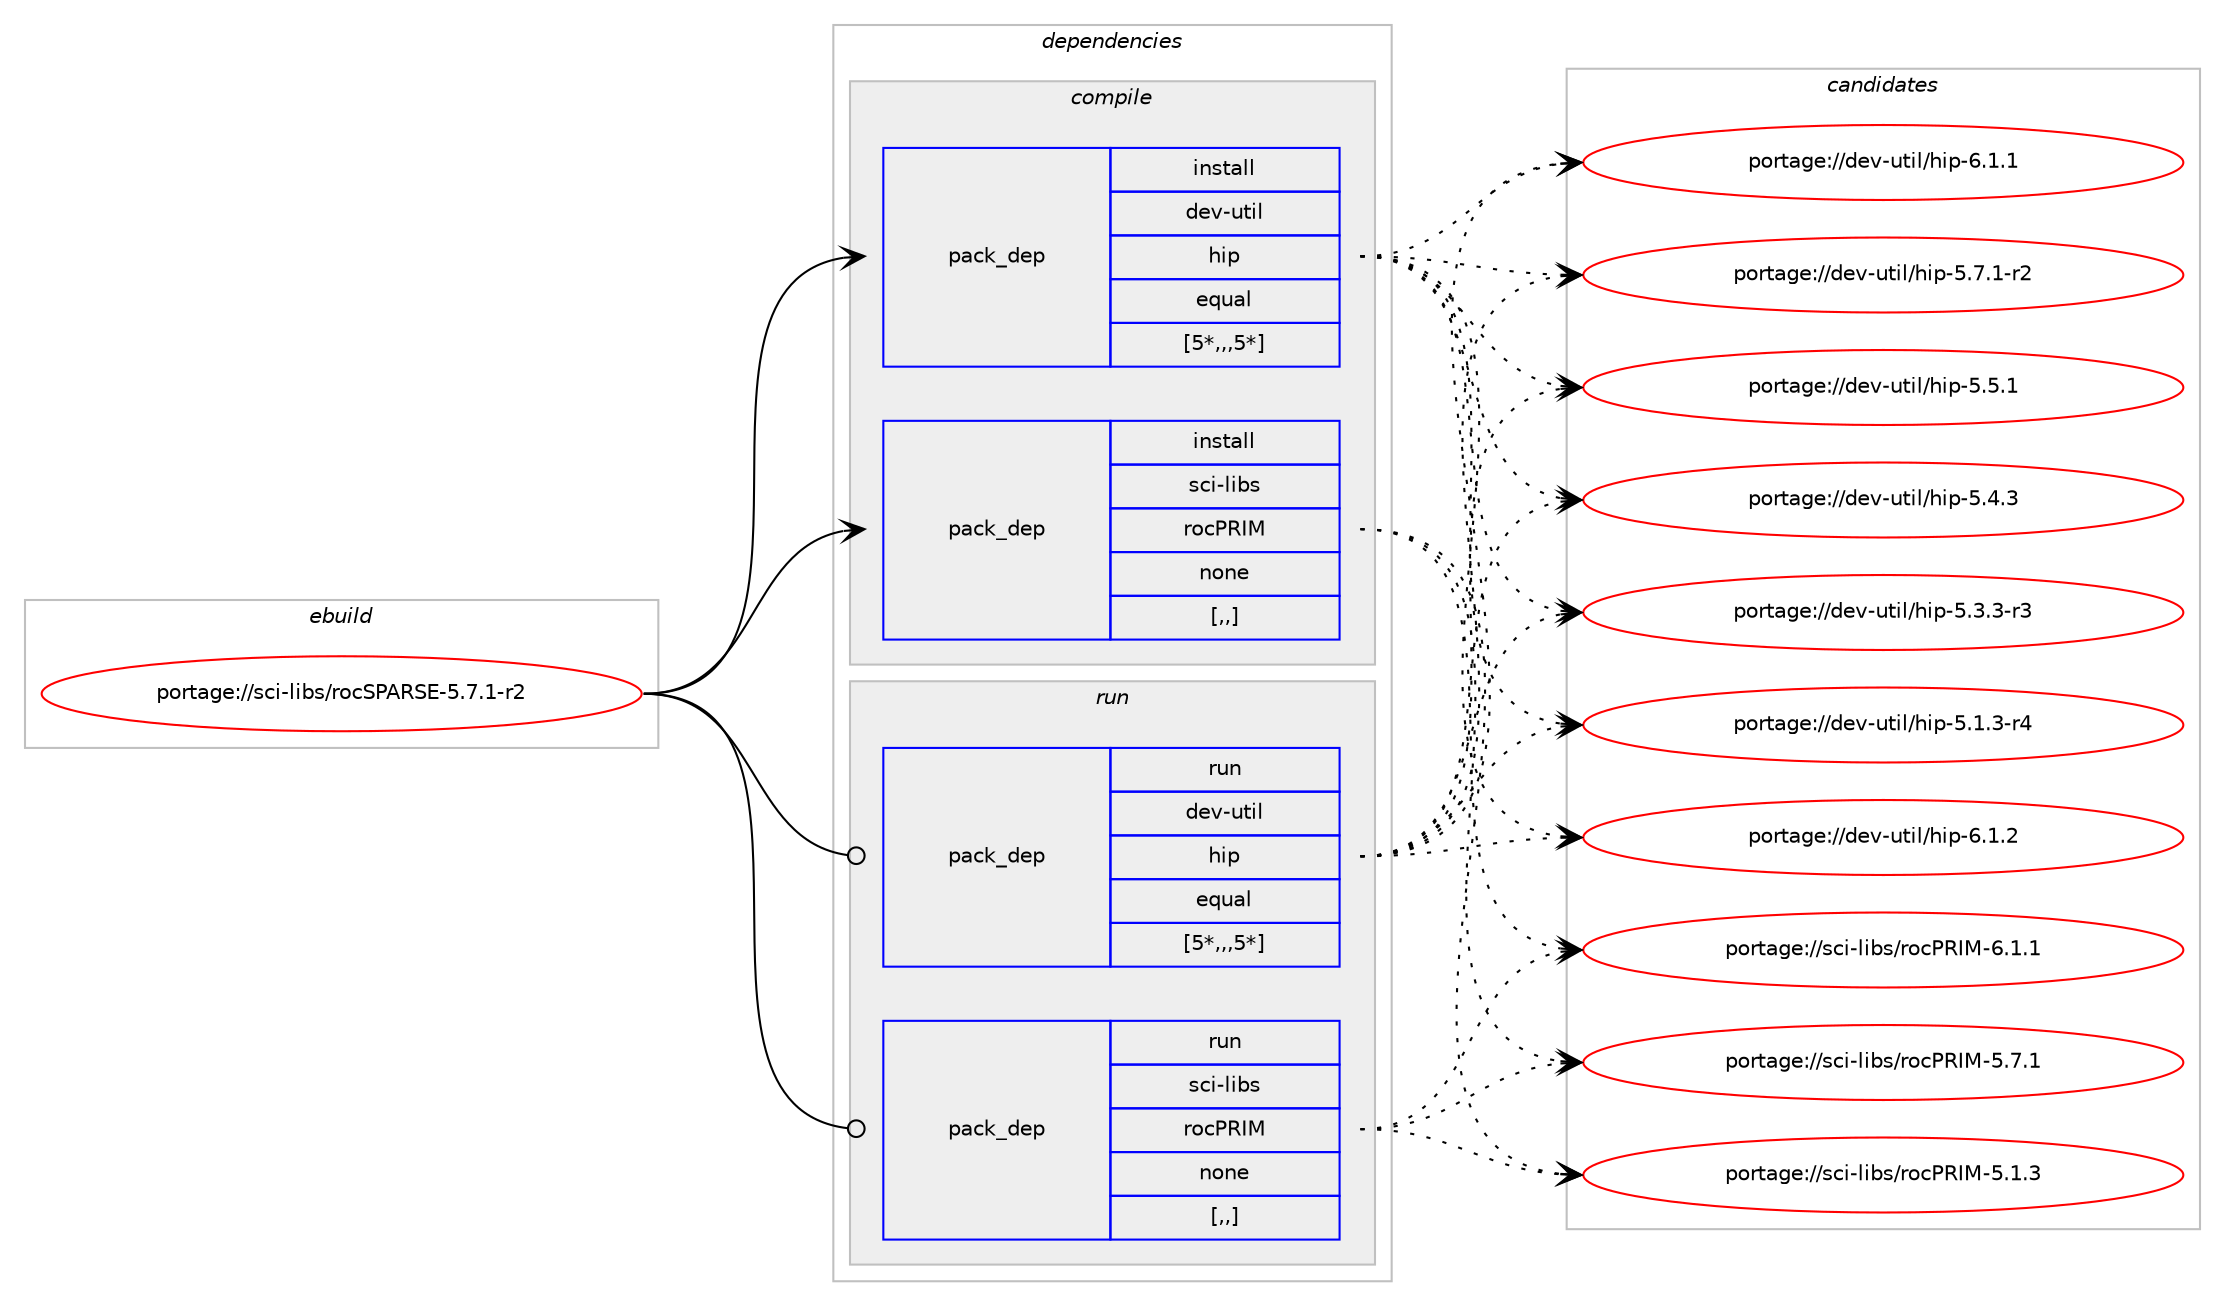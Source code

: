 digraph prolog {

# *************
# Graph options
# *************

newrank=true;
concentrate=true;
compound=true;
graph [rankdir=LR,fontname=Helvetica,fontsize=10,ranksep=1.5];#, ranksep=2.5, nodesep=0.2];
edge  [arrowhead=vee];
node  [fontname=Helvetica,fontsize=10];

# **********
# The ebuild
# **********

subgraph cluster_leftcol {
color=gray;
label=<<i>ebuild</i>>;
id [label="portage://sci-libs/rocSPARSE-5.7.1-r2", color=red, width=4, href="../sci-libs/rocSPARSE-5.7.1-r2.svg"];
}

# ****************
# The dependencies
# ****************

subgraph cluster_midcol {
color=gray;
label=<<i>dependencies</i>>;
subgraph cluster_compile {
fillcolor="#eeeeee";
style=filled;
label=<<i>compile</i>>;
subgraph pack295448 {
dependency405821 [label=<<TABLE BORDER="0" CELLBORDER="1" CELLSPACING="0" CELLPADDING="4" WIDTH="220"><TR><TD ROWSPAN="6" CELLPADDING="30">pack_dep</TD></TR><TR><TD WIDTH="110">install</TD></TR><TR><TD>dev-util</TD></TR><TR><TD>hip</TD></TR><TR><TD>equal</TD></TR><TR><TD>[5*,,,5*]</TD></TR></TABLE>>, shape=none, color=blue];
}
id:e -> dependency405821:w [weight=20,style="solid",arrowhead="vee"];
subgraph pack295449 {
dependency405822 [label=<<TABLE BORDER="0" CELLBORDER="1" CELLSPACING="0" CELLPADDING="4" WIDTH="220"><TR><TD ROWSPAN="6" CELLPADDING="30">pack_dep</TD></TR><TR><TD WIDTH="110">install</TD></TR><TR><TD>sci-libs</TD></TR><TR><TD>rocPRIM</TD></TR><TR><TD>none</TD></TR><TR><TD>[,,]</TD></TR></TABLE>>, shape=none, color=blue];
}
id:e -> dependency405822:w [weight=20,style="solid",arrowhead="vee"];
}
subgraph cluster_compileandrun {
fillcolor="#eeeeee";
style=filled;
label=<<i>compile and run</i>>;
}
subgraph cluster_run {
fillcolor="#eeeeee";
style=filled;
label=<<i>run</i>>;
subgraph pack295450 {
dependency405823 [label=<<TABLE BORDER="0" CELLBORDER="1" CELLSPACING="0" CELLPADDING="4" WIDTH="220"><TR><TD ROWSPAN="6" CELLPADDING="30">pack_dep</TD></TR><TR><TD WIDTH="110">run</TD></TR><TR><TD>dev-util</TD></TR><TR><TD>hip</TD></TR><TR><TD>equal</TD></TR><TR><TD>[5*,,,5*]</TD></TR></TABLE>>, shape=none, color=blue];
}
id:e -> dependency405823:w [weight=20,style="solid",arrowhead="odot"];
subgraph pack295451 {
dependency405824 [label=<<TABLE BORDER="0" CELLBORDER="1" CELLSPACING="0" CELLPADDING="4" WIDTH="220"><TR><TD ROWSPAN="6" CELLPADDING="30">pack_dep</TD></TR><TR><TD WIDTH="110">run</TD></TR><TR><TD>sci-libs</TD></TR><TR><TD>rocPRIM</TD></TR><TR><TD>none</TD></TR><TR><TD>[,,]</TD></TR></TABLE>>, shape=none, color=blue];
}
id:e -> dependency405824:w [weight=20,style="solid",arrowhead="odot"];
}
}

# **************
# The candidates
# **************

subgraph cluster_choices {
rank=same;
color=gray;
label=<<i>candidates</i>>;

subgraph choice295448 {
color=black;
nodesep=1;
choice1001011184511711610510847104105112455446494650 [label="portage://dev-util/hip-6.1.2", color=red, width=4,href="../dev-util/hip-6.1.2.svg"];
choice1001011184511711610510847104105112455446494649 [label="portage://dev-util/hip-6.1.1", color=red, width=4,href="../dev-util/hip-6.1.1.svg"];
choice10010111845117116105108471041051124553465546494511450 [label="portage://dev-util/hip-5.7.1-r2", color=red, width=4,href="../dev-util/hip-5.7.1-r2.svg"];
choice1001011184511711610510847104105112455346534649 [label="portage://dev-util/hip-5.5.1", color=red, width=4,href="../dev-util/hip-5.5.1.svg"];
choice1001011184511711610510847104105112455346524651 [label="portage://dev-util/hip-5.4.3", color=red, width=4,href="../dev-util/hip-5.4.3.svg"];
choice10010111845117116105108471041051124553465146514511451 [label="portage://dev-util/hip-5.3.3-r3", color=red, width=4,href="../dev-util/hip-5.3.3-r3.svg"];
choice10010111845117116105108471041051124553464946514511452 [label="portage://dev-util/hip-5.1.3-r4", color=red, width=4,href="../dev-util/hip-5.1.3-r4.svg"];
dependency405821:e -> choice1001011184511711610510847104105112455446494650:w [style=dotted,weight="100"];
dependency405821:e -> choice1001011184511711610510847104105112455446494649:w [style=dotted,weight="100"];
dependency405821:e -> choice10010111845117116105108471041051124553465546494511450:w [style=dotted,weight="100"];
dependency405821:e -> choice1001011184511711610510847104105112455346534649:w [style=dotted,weight="100"];
dependency405821:e -> choice1001011184511711610510847104105112455346524651:w [style=dotted,weight="100"];
dependency405821:e -> choice10010111845117116105108471041051124553465146514511451:w [style=dotted,weight="100"];
dependency405821:e -> choice10010111845117116105108471041051124553464946514511452:w [style=dotted,weight="100"];
}
subgraph choice295449 {
color=black;
nodesep=1;
choice115991054510810598115471141119980827377455446494649 [label="portage://sci-libs/rocPRIM-6.1.1", color=red, width=4,href="../sci-libs/rocPRIM-6.1.1.svg"];
choice115991054510810598115471141119980827377455346554649 [label="portage://sci-libs/rocPRIM-5.7.1", color=red, width=4,href="../sci-libs/rocPRIM-5.7.1.svg"];
choice115991054510810598115471141119980827377455346494651 [label="portage://sci-libs/rocPRIM-5.1.3", color=red, width=4,href="../sci-libs/rocPRIM-5.1.3.svg"];
dependency405822:e -> choice115991054510810598115471141119980827377455446494649:w [style=dotted,weight="100"];
dependency405822:e -> choice115991054510810598115471141119980827377455346554649:w [style=dotted,weight="100"];
dependency405822:e -> choice115991054510810598115471141119980827377455346494651:w [style=dotted,weight="100"];
}
subgraph choice295450 {
color=black;
nodesep=1;
choice1001011184511711610510847104105112455446494650 [label="portage://dev-util/hip-6.1.2", color=red, width=4,href="../dev-util/hip-6.1.2.svg"];
choice1001011184511711610510847104105112455446494649 [label="portage://dev-util/hip-6.1.1", color=red, width=4,href="../dev-util/hip-6.1.1.svg"];
choice10010111845117116105108471041051124553465546494511450 [label="portage://dev-util/hip-5.7.1-r2", color=red, width=4,href="../dev-util/hip-5.7.1-r2.svg"];
choice1001011184511711610510847104105112455346534649 [label="portage://dev-util/hip-5.5.1", color=red, width=4,href="../dev-util/hip-5.5.1.svg"];
choice1001011184511711610510847104105112455346524651 [label="portage://dev-util/hip-5.4.3", color=red, width=4,href="../dev-util/hip-5.4.3.svg"];
choice10010111845117116105108471041051124553465146514511451 [label="portage://dev-util/hip-5.3.3-r3", color=red, width=4,href="../dev-util/hip-5.3.3-r3.svg"];
choice10010111845117116105108471041051124553464946514511452 [label="portage://dev-util/hip-5.1.3-r4", color=red, width=4,href="../dev-util/hip-5.1.3-r4.svg"];
dependency405823:e -> choice1001011184511711610510847104105112455446494650:w [style=dotted,weight="100"];
dependency405823:e -> choice1001011184511711610510847104105112455446494649:w [style=dotted,weight="100"];
dependency405823:e -> choice10010111845117116105108471041051124553465546494511450:w [style=dotted,weight="100"];
dependency405823:e -> choice1001011184511711610510847104105112455346534649:w [style=dotted,weight="100"];
dependency405823:e -> choice1001011184511711610510847104105112455346524651:w [style=dotted,weight="100"];
dependency405823:e -> choice10010111845117116105108471041051124553465146514511451:w [style=dotted,weight="100"];
dependency405823:e -> choice10010111845117116105108471041051124553464946514511452:w [style=dotted,weight="100"];
}
subgraph choice295451 {
color=black;
nodesep=1;
choice115991054510810598115471141119980827377455446494649 [label="portage://sci-libs/rocPRIM-6.1.1", color=red, width=4,href="../sci-libs/rocPRIM-6.1.1.svg"];
choice115991054510810598115471141119980827377455346554649 [label="portage://sci-libs/rocPRIM-5.7.1", color=red, width=4,href="../sci-libs/rocPRIM-5.7.1.svg"];
choice115991054510810598115471141119980827377455346494651 [label="portage://sci-libs/rocPRIM-5.1.3", color=red, width=4,href="../sci-libs/rocPRIM-5.1.3.svg"];
dependency405824:e -> choice115991054510810598115471141119980827377455446494649:w [style=dotted,weight="100"];
dependency405824:e -> choice115991054510810598115471141119980827377455346554649:w [style=dotted,weight="100"];
dependency405824:e -> choice115991054510810598115471141119980827377455346494651:w [style=dotted,weight="100"];
}
}

}
